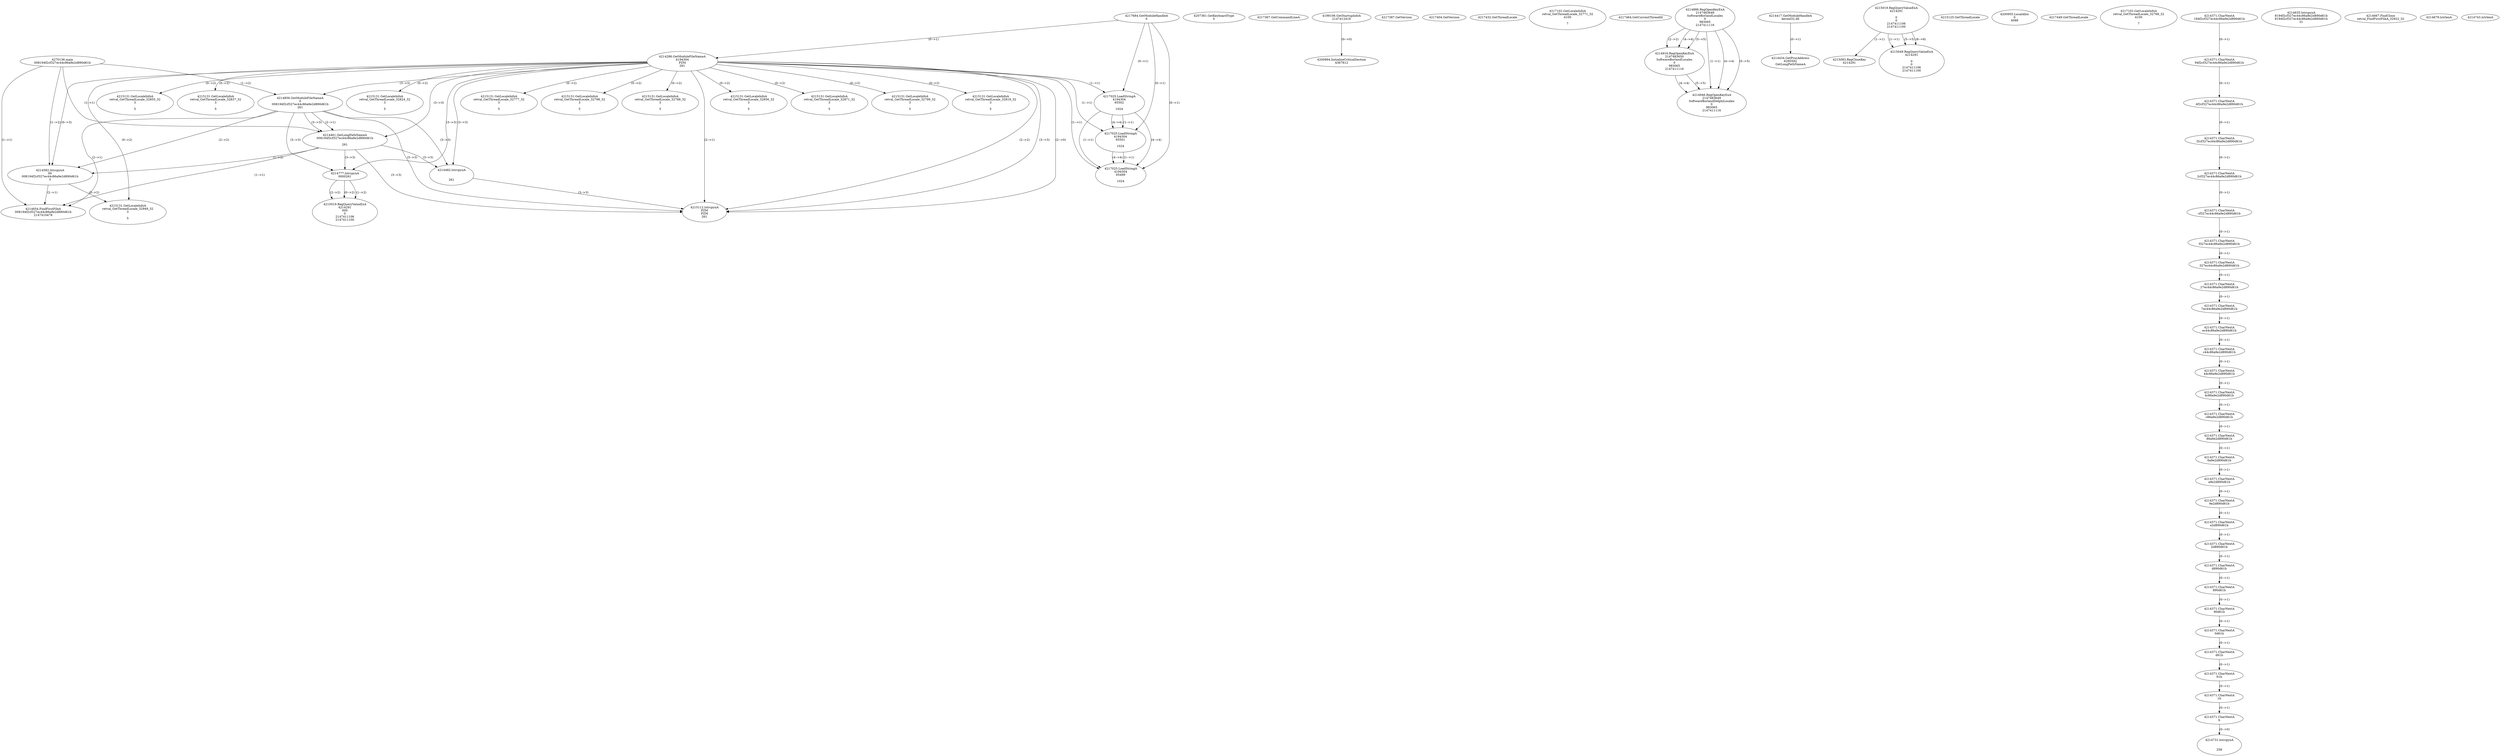 // Global SCDG with merge call
digraph {
	0 [label="4270136.main
008194f2cf327ec44c86a9e2d890d61b"]
	1 [label="4217684.GetModuleHandleA
0"]
	2 [label="4207361.GetKeyboardType
0"]
	3 [label="4217367.GetCommandLineA
"]
	4 [label="4199106.GetStartupInfoA
2147412416"]
	5 [label="4217387.GetVersion
"]
	6 [label="4217404.GetVersion
"]
	7 [label="4217432.GetThreadLocale
"]
	8 [label="4217102.GetLocaleInfoA
retval_GetThreadLocale_32771_32
4100

7"]
	9 [label="4217464.GetCurrentThreadId
"]
	10 [label="4214286.GetModuleFileNameA
4194304
PZM
261"]
	1 -> 10 [label="(0-->1)"]
	11 [label="4214856.GetModuleFileNameA
0
008194f2cf327ec44c86a9e2d890d61b
261"]
	0 -> 11 [label="(1-->2)"]
	10 -> 11 [label="(3-->3)"]
	12 [label="4214886.RegOpenKeyExA
2147483649
Software\Borland\Locales
0
983065
2147411116"]
	13 [label="4214417.GetModuleHandleA
kernel32.dll"]
	14 [label="4214434.GetProcAddress
6295592
GetLongPathNameA"]
	13 -> 14 [label="(0-->1)"]
	15 [label="4214461.GetLongPathNameA
008194f2cf327ec44c86a9e2d890d61b

261"]
	0 -> 15 [label="(1-->1)"]
	11 -> 15 [label="(2-->1)"]
	10 -> 15 [label="(3-->3)"]
	11 -> 15 [label="(3-->3)"]
	16 [label="4214482.lstrcpynA


261"]
	10 -> 16 [label="(3-->3)"]
	11 -> 16 [label="(3-->3)"]
	15 -> 16 [label="(3-->3)"]
	17 [label="4215019.RegQueryValueExA
4214291

0
0
2147411106
2147411100"]
	18 [label="4215083.RegCloseKey
4214291"]
	17 -> 18 [label="(1-->1)"]
	19 [label="4215112.lstrcpynA
PZM
PZM
261"]
	10 -> 19 [label="(2-->1)"]
	10 -> 19 [label="(2-->2)"]
	10 -> 19 [label="(3-->3)"]
	11 -> 19 [label="(3-->3)"]
	15 -> 19 [label="(3-->3)"]
	16 -> 19 [label="(3-->3)"]
	10 -> 19 [label="(2-->0)"]
	20 [label="4215125.GetThreadLocale
"]
	21 [label="4215131.GetLocaleInfoA
retval_GetThreadLocale_32855_32
3

5"]
	10 -> 21 [label="(0-->2)"]
	22 [label="4217025.LoadStringA
4194304
65502

1024"]
	1 -> 22 [label="(0-->1)"]
	10 -> 22 [label="(1-->1)"]
	23 [label="4200894.InitializeCriticalSection
4367812"]
	4 -> 23 [label="(0-->0)"]
	24 [label="4200955.LocalAlloc
0
4088"]
	25 [label="4217449.GetThreadLocale
"]
	26 [label="4217102.GetLocaleInfoA
retval_GetThreadLocale_32768_32
4100

7"]
	27 [label="4215049.RegQueryValueExA
4214291

0
0
2147411106
2147411100"]
	17 -> 27 [label="(1-->1)"]
	17 -> 27 [label="(5-->5)"]
	17 -> 27 [label="(6-->6)"]
	28 [label="4215131.GetLocaleInfoA
retval_GetThreadLocale_32837_32
3

5"]
	10 -> 28 [label="(0-->2)"]
	29 [label="4217025.LoadStringA
4194304
65501

1024"]
	1 -> 29 [label="(0-->1)"]
	10 -> 29 [label="(1-->1)"]
	22 -> 29 [label="(1-->1)"]
	22 -> 29 [label="(4-->4)"]
	30 [label="4217025.LoadStringA
4194304
65499

1024"]
	1 -> 30 [label="(0-->1)"]
	10 -> 30 [label="(1-->1)"]
	22 -> 30 [label="(1-->1)"]
	29 -> 30 [label="(1-->1)"]
	22 -> 30 [label="(4-->4)"]
	29 -> 30 [label="(4-->4)"]
	31 [label="4215131.GetLocaleInfoA
retval_GetThreadLocale_32824_32
3

5"]
	10 -> 31 [label="(0-->2)"]
	32 [label="4214916.RegOpenKeyExA
2147483650
Software\Borland\Locales
0
983065
2147411116"]
	12 -> 32 [label="(2-->2)"]
	12 -> 32 [label="(4-->4)"]
	12 -> 32 [label="(5-->5)"]
	33 [label="4214946.RegOpenKeyExA
2147483649
Software\Borland\Delphi\Locales
0
983065
2147411116"]
	12 -> 33 [label="(1-->1)"]
	12 -> 33 [label="(4-->4)"]
	32 -> 33 [label="(4-->4)"]
	12 -> 33 [label="(5-->5)"]
	32 -> 33 [label="(5-->5)"]
	34 [label="4214582.lstrcpynA
00
008194f2cf327ec44c86a9e2d890d61b
3"]
	0 -> 34 [label="(1-->2)"]
	11 -> 34 [label="(2-->2)"]
	15 -> 34 [label="(1-->2)"]
	10 -> 34 [label="(0-->3)"]
	35 [label="4214371.CharNextA
194f2cf327ec44c86a9e2d890d61b"]
	36 [label="4214371.CharNextA
94f2cf327ec44c86a9e2d890d61b"]
	35 -> 36 [label="(0-->1)"]
	37 [label="4214371.CharNextA
4f2cf327ec44c86a9e2d890d61b"]
	36 -> 37 [label="(0-->1)"]
	38 [label="4214371.CharNextA
f2cf327ec44c86a9e2d890d61b"]
	37 -> 38 [label="(0-->1)"]
	39 [label="4214371.CharNextA
2cf327ec44c86a9e2d890d61b"]
	38 -> 39 [label="(0-->1)"]
	40 [label="4214371.CharNextA
cf327ec44c86a9e2d890d61b"]
	39 -> 40 [label="(0-->1)"]
	41 [label="4214371.CharNextA
f327ec44c86a9e2d890d61b"]
	40 -> 41 [label="(0-->1)"]
	42 [label="4214371.CharNextA
327ec44c86a9e2d890d61b"]
	41 -> 42 [label="(0-->1)"]
	43 [label="4214371.CharNextA
27ec44c86a9e2d890d61b"]
	42 -> 43 [label="(0-->1)"]
	44 [label="4214371.CharNextA
7ec44c86a9e2d890d61b"]
	43 -> 44 [label="(0-->1)"]
	45 [label="4214371.CharNextA
ec44c86a9e2d890d61b"]
	44 -> 45 [label="(0-->1)"]
	46 [label="4214371.CharNextA
c44c86a9e2d890d61b"]
	45 -> 46 [label="(0-->1)"]
	47 [label="4214371.CharNextA
44c86a9e2d890d61b"]
	46 -> 47 [label="(0-->1)"]
	48 [label="4214371.CharNextA
4c86a9e2d890d61b"]
	47 -> 48 [label="(0-->1)"]
	49 [label="4214371.CharNextA
c86a9e2d890d61b"]
	48 -> 49 [label="(0-->1)"]
	50 [label="4214371.CharNextA
86a9e2d890d61b"]
	49 -> 50 [label="(0-->1)"]
	51 [label="4214371.CharNextA
6a9e2d890d61b"]
	50 -> 51 [label="(0-->1)"]
	52 [label="4214371.CharNextA
a9e2d890d61b"]
	51 -> 52 [label="(0-->1)"]
	53 [label="4214371.CharNextA
9e2d890d61b"]
	52 -> 53 [label="(0-->1)"]
	54 [label="4214371.CharNextA
e2d890d61b"]
	53 -> 54 [label="(0-->1)"]
	55 [label="4214371.CharNextA
2d890d61b"]
	54 -> 55 [label="(0-->1)"]
	56 [label="4214371.CharNextA
d890d61b"]
	55 -> 56 [label="(0-->1)"]
	57 [label="4214371.CharNextA
890d61b"]
	56 -> 57 [label="(0-->1)"]
	58 [label="4214371.CharNextA
90d61b"]
	57 -> 58 [label="(0-->1)"]
	59 [label="4214371.CharNextA
0d61b"]
	58 -> 59 [label="(0-->1)"]
	60 [label="4214371.CharNextA
d61b"]
	59 -> 60 [label="(0-->1)"]
	61 [label="4214371.CharNextA
61b"]
	60 -> 61 [label="(0-->1)"]
	62 [label="4214371.CharNextA
1b"]
	61 -> 62 [label="(0-->1)"]
	63 [label="4214371.CharNextA
b"]
	62 -> 63 [label="(0-->1)"]
	64 [label="4214635.lstrcpynA
8194f2cf327ec44c86a9e2d890d61b
8194f2cf327ec44c86a9e2d890d61b
31"]
	65 [label="4214654.FindFirstFileA
008194f2cf327ec44c86a9e2d890d61b
2147410478"]
	0 -> 65 [label="(1-->1)"]
	11 -> 65 [label="(2-->1)"]
	15 -> 65 [label="(1-->1)"]
	34 -> 65 [label="(2-->1)"]
	66 [label="4214667.FindClose
retval_FindFirstFileA_32922_32"]
	67 [label="4214679.lstrlenA
"]
	68 [label="4214731.lstrcpynA


258"]
	63 -> 68 [label="(0-->0)"]
	69 [label="4214743.lstrlenA
"]
	70 [label="4214777.lstrcpynA
00\
00\
261"]
	10 -> 70 [label="(3-->3)"]
	11 -> 70 [label="(3-->3)"]
	15 -> 70 [label="(3-->3)"]
	71 [label="4215019.RegQueryValueExA
4214291
00\
0
0
2147411106
2147411100"]
	70 -> 71 [label="(1-->2)"]
	70 -> 71 [label="(2-->2)"]
	70 -> 71 [label="(0-->2)"]
	72 [label="4215131.GetLocaleInfoA
retval_GetThreadLocale_32949_32
3

5"]
	10 -> 72 [label="(0-->2)"]
	34 -> 72 [label="(3-->2)"]
	73 [label="4215131.GetLocaleInfoA
retval_GetThreadLocale_32777_32
3

5"]
	10 -> 73 [label="(0-->2)"]
	74 [label="4215131.GetLocaleInfoA
retval_GetThreadLocale_32798_32
3

5"]
	10 -> 74 [label="(0-->2)"]
	75 [label="4215131.GetLocaleInfoA
retval_GetThreadLocale_32788_32
3

5"]
	10 -> 75 [label="(0-->2)"]
	76 [label="4215131.GetLocaleInfoA
retval_GetThreadLocale_32856_32
3

5"]
	10 -> 76 [label="(0-->2)"]
	77 [label="4215131.GetLocaleInfoA
retval_GetThreadLocale_32871_32
3

5"]
	10 -> 77 [label="(0-->2)"]
	78 [label="4215131.GetLocaleInfoA
retval_GetThreadLocale_32799_32
3

5"]
	10 -> 78 [label="(0-->2)"]
	79 [label="4215131.GetLocaleInfoA
retval_GetThreadLocale_32819_32
3

5"]
	10 -> 79 [label="(0-->2)"]
}
